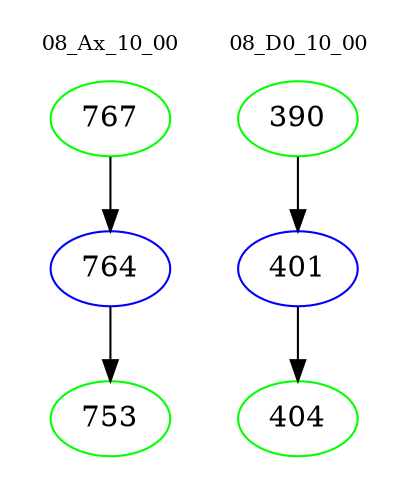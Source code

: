 digraph{
subgraph cluster_0 {
color = white
label = "08_Ax_10_00";
fontsize=10;
T0_767 [label="767", color="green"]
T0_767 -> T0_764 [color="black"]
T0_764 [label="764", color="blue"]
T0_764 -> T0_753 [color="black"]
T0_753 [label="753", color="green"]
}
subgraph cluster_1 {
color = white
label = "08_D0_10_00";
fontsize=10;
T1_390 [label="390", color="green"]
T1_390 -> T1_401 [color="black"]
T1_401 [label="401", color="blue"]
T1_401 -> T1_404 [color="black"]
T1_404 [label="404", color="green"]
}
}
